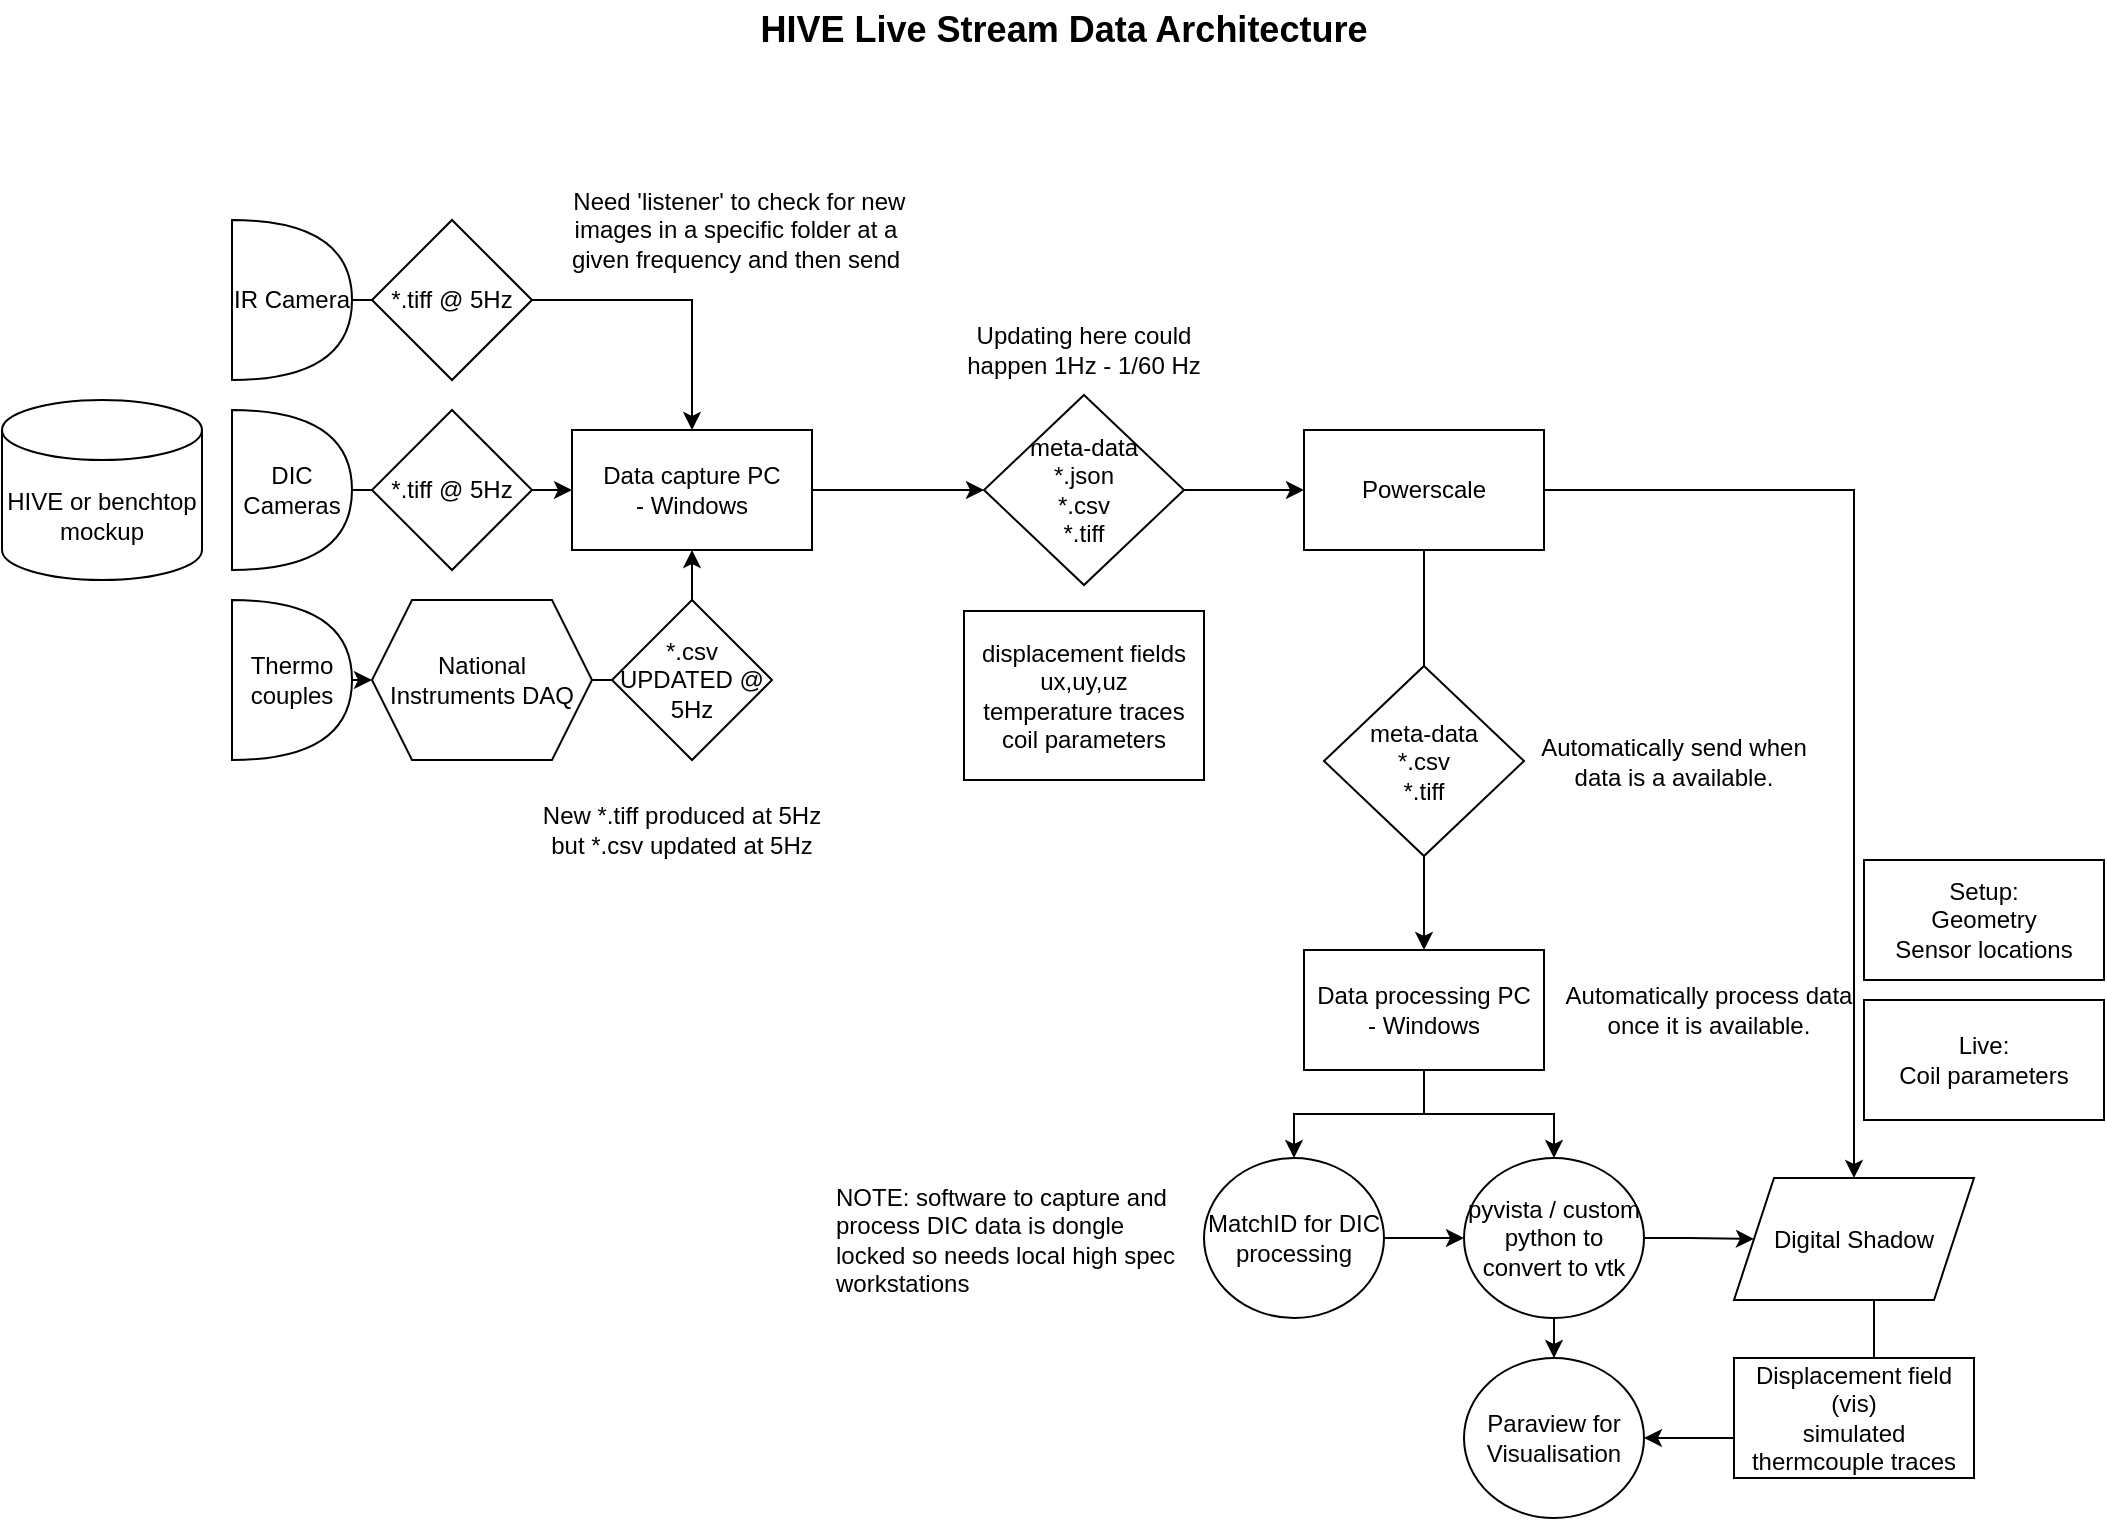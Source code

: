 <mxfile version="24.3.1" type="github">
  <diagram name="Page-1" id="YBCc1XTg4MZ4kax24LBd">
    <mxGraphModel dx="1148" dy="653" grid="1" gridSize="10" guides="1" tooltips="1" connect="1" arrows="1" fold="1" page="1" pageScale="1" pageWidth="1169" pageHeight="827" math="0" shadow="0">
      <root>
        <mxCell id="0" />
        <mxCell id="1" parent="0" />
        <mxCell id="jywkU9hHwH6VHanHi7Cq-1" value="HIVE or benchtop mockup" style="shape=cylinder3;whiteSpace=wrap;html=1;boundedLbl=1;backgroundOutline=1;size=15;" parent="1" vertex="1">
          <mxGeometry x="54" y="220" width="100" height="90" as="geometry" />
        </mxCell>
        <mxCell id="jywkU9hHwH6VHanHi7Cq-3" value="Data capture PC&lt;br&gt;- Windows" style="rounded=0;whiteSpace=wrap;html=1;" parent="1" vertex="1">
          <mxGeometry x="339" y="235" width="120" height="60" as="geometry" />
        </mxCell>
        <mxCell id="jywkU9hHwH6VHanHi7Cq-21" style="edgeStyle=orthogonalEdgeStyle;rounded=0;orthogonalLoop=1;jettySize=auto;html=1;exitX=1;exitY=0.5;exitDx=0;exitDy=0;exitPerimeter=0;" parent="1" source="jywkU9hHwH6VHanHi7Cq-5" target="jywkU9hHwH6VHanHi7Cq-3" edge="1">
          <mxGeometry relative="1" as="geometry" />
        </mxCell>
        <mxCell id="jywkU9hHwH6VHanHi7Cq-5" value="DIC Cameras" style="shape=or;whiteSpace=wrap;html=1;" parent="1" vertex="1">
          <mxGeometry x="169" y="225" width="60" height="80" as="geometry" />
        </mxCell>
        <mxCell id="jywkU9hHwH6VHanHi7Cq-19" style="edgeStyle=orthogonalEdgeStyle;rounded=0;orthogonalLoop=1;jettySize=auto;html=1;exitX=1;exitY=0.5;exitDx=0;exitDy=0;exitPerimeter=0;entryX=0;entryY=0.5;entryDx=0;entryDy=0;" parent="1" source="jywkU9hHwH6VHanHi7Cq-6" target="jywkU9hHwH6VHanHi7Cq-7" edge="1">
          <mxGeometry relative="1" as="geometry" />
        </mxCell>
        <mxCell id="jywkU9hHwH6VHanHi7Cq-6" value="Thermo&lt;br&gt;couples" style="shape=or;whiteSpace=wrap;html=1;" parent="1" vertex="1">
          <mxGeometry x="169" y="320" width="60" height="80" as="geometry" />
        </mxCell>
        <mxCell id="jywkU9hHwH6VHanHi7Cq-20" style="edgeStyle=orthogonalEdgeStyle;rounded=0;orthogonalLoop=1;jettySize=auto;html=1;exitX=1;exitY=0.5;exitDx=0;exitDy=0;entryX=0.5;entryY=1;entryDx=0;entryDy=0;" parent="1" source="jywkU9hHwH6VHanHi7Cq-7" target="jywkU9hHwH6VHanHi7Cq-3" edge="1">
          <mxGeometry relative="1" as="geometry" />
        </mxCell>
        <mxCell id="jywkU9hHwH6VHanHi7Cq-7" value="National Instruments DAQ" style="shape=hexagon;perimeter=hexagonPerimeter2;whiteSpace=wrap;html=1;fixedSize=1;" parent="1" vertex="1">
          <mxGeometry x="239" y="320" width="110" height="80" as="geometry" />
        </mxCell>
        <mxCell id="jywkU9hHwH6VHanHi7Cq-22" style="edgeStyle=orthogonalEdgeStyle;rounded=0;orthogonalLoop=1;jettySize=auto;html=1;" parent="1" source="jywkU9hHwH6VHanHi7Cq-9" target="jywkU9hHwH6VHanHi7Cq-3" edge="1">
          <mxGeometry relative="1" as="geometry" />
        </mxCell>
        <mxCell id="jywkU9hHwH6VHanHi7Cq-9" value="IR Camera" style="shape=or;whiteSpace=wrap;html=1;" parent="1" vertex="1">
          <mxGeometry x="169" y="130" width="60" height="80" as="geometry" />
        </mxCell>
        <mxCell id="jywkU9hHwH6VHanHi7Cq-14" style="edgeStyle=orthogonalEdgeStyle;rounded=0;orthogonalLoop=1;jettySize=auto;html=1;exitX=0.5;exitY=1;exitDx=0;exitDy=0;entryX=0.5;entryY=0;entryDx=0;entryDy=0;" parent="1" source="jywkU9hHwH6VHanHi7Cq-10" target="jywkU9hHwH6VHanHi7Cq-13" edge="1">
          <mxGeometry relative="1" as="geometry" />
        </mxCell>
        <mxCell id="dqS9q8pgONUTLaORx0ob-1" style="edgeStyle=orthogonalEdgeStyle;rounded=0;orthogonalLoop=1;jettySize=auto;html=1;" edge="1" parent="1" source="jywkU9hHwH6VHanHi7Cq-10" target="jywkU9hHwH6VHanHi7Cq-53">
          <mxGeometry relative="1" as="geometry" />
        </mxCell>
        <mxCell id="jywkU9hHwH6VHanHi7Cq-10" value="Powerscale" style="rounded=0;whiteSpace=wrap;html=1;" parent="1" vertex="1">
          <mxGeometry x="705" y="235" width="120" height="60" as="geometry" />
        </mxCell>
        <mxCell id="jywkU9hHwH6VHanHi7Cq-31" style="edgeStyle=orthogonalEdgeStyle;rounded=0;orthogonalLoop=1;jettySize=auto;html=1;exitX=0.5;exitY=1;exitDx=0;exitDy=0;entryX=0.5;entryY=0;entryDx=0;entryDy=0;" parent="1" source="jywkU9hHwH6VHanHi7Cq-13" target="jywkU9hHwH6VHanHi7Cq-27" edge="1">
          <mxGeometry relative="1" as="geometry" />
        </mxCell>
        <mxCell id="jywkU9hHwH6VHanHi7Cq-42" style="edgeStyle=orthogonalEdgeStyle;rounded=0;orthogonalLoop=1;jettySize=auto;html=1;exitX=0.5;exitY=1;exitDx=0;exitDy=0;entryX=0.5;entryY=0;entryDx=0;entryDy=0;" parent="1" source="jywkU9hHwH6VHanHi7Cq-13" target="jywkU9hHwH6VHanHi7Cq-41" edge="1">
          <mxGeometry relative="1" as="geometry" />
        </mxCell>
        <mxCell id="jywkU9hHwH6VHanHi7Cq-13" value="Data processing PC&lt;br&gt;- Windows" style="rounded=0;whiteSpace=wrap;html=1;" parent="1" vertex="1">
          <mxGeometry x="705" y="495" width="120" height="60" as="geometry" />
        </mxCell>
        <mxCell id="jywkU9hHwH6VHanHi7Cq-49" style="edgeStyle=orthogonalEdgeStyle;rounded=0;orthogonalLoop=1;jettySize=auto;html=1;entryX=0;entryY=0.5;entryDx=0;entryDy=0;" parent="1" source="jywkU9hHwH6VHanHi7Cq-17" target="jywkU9hHwH6VHanHi7Cq-10" edge="1">
          <mxGeometry relative="1" as="geometry" />
        </mxCell>
        <mxCell id="jywkU9hHwH6VHanHi7Cq-17" value="meta-data &lt;br&gt;*.json&lt;br&gt;*.csv&lt;br&gt;*.tiff" style="rhombus;whiteSpace=wrap;html=1;" parent="1" vertex="1">
          <mxGeometry x="545" y="217.5" width="100" height="95" as="geometry" />
        </mxCell>
        <mxCell id="jywkU9hHwH6VHanHi7Cq-18" value="New *.tiff produced at 5Hz but *.csv updated at 5Hz" style="text;html=1;align=center;verticalAlign=middle;whiteSpace=wrap;rounded=0;" parent="1" vertex="1">
          <mxGeometry x="319" y="410" width="150" height="50" as="geometry" />
        </mxCell>
        <mxCell id="jywkU9hHwH6VHanHi7Cq-23" value="*.tiff @ 5Hz" style="rhombus;whiteSpace=wrap;html=1;" parent="1" vertex="1">
          <mxGeometry x="239" y="130" width="80" height="80" as="geometry" />
        </mxCell>
        <mxCell id="jywkU9hHwH6VHanHi7Cq-25" value="*.tiff @ 5Hz" style="rhombus;whiteSpace=wrap;html=1;" parent="1" vertex="1">
          <mxGeometry x="239" y="225" width="80" height="80" as="geometry" />
        </mxCell>
        <mxCell id="jywkU9hHwH6VHanHi7Cq-26" value="*.csv UPDATED @ 5Hz" style="rhombus;whiteSpace=wrap;html=1;" parent="1" vertex="1">
          <mxGeometry x="359" y="320" width="80" height="80" as="geometry" />
        </mxCell>
        <mxCell id="jywkU9hHwH6VHanHi7Cq-43" style="edgeStyle=orthogonalEdgeStyle;rounded=0;orthogonalLoop=1;jettySize=auto;html=1;exitX=1;exitY=0.5;exitDx=0;exitDy=0;entryX=0;entryY=0.5;entryDx=0;entryDy=0;" parent="1" source="jywkU9hHwH6VHanHi7Cq-27" target="jywkU9hHwH6VHanHi7Cq-41" edge="1">
          <mxGeometry relative="1" as="geometry" />
        </mxCell>
        <mxCell id="jywkU9hHwH6VHanHi7Cq-27" value="MatchID for DIC processing" style="ellipse;whiteSpace=wrap;html=1;" parent="1" vertex="1">
          <mxGeometry x="655" y="599" width="90" height="80" as="geometry" />
        </mxCell>
        <mxCell id="jywkU9hHwH6VHanHi7Cq-28" value="Paraview for Visualisation" style="ellipse;whiteSpace=wrap;html=1;" parent="1" vertex="1">
          <mxGeometry x="785" y="699" width="90" height="80" as="geometry" />
        </mxCell>
        <mxCell id="jywkU9hHwH6VHanHi7Cq-33" value="&amp;nbsp;Need &#39;listener&#39; to check for new images in a specific folder at a given frequency and then send" style="text;html=1;align=center;verticalAlign=middle;whiteSpace=wrap;rounded=0;" parent="1" vertex="1">
          <mxGeometry x="331" y="120" width="180" height="30" as="geometry" />
        </mxCell>
        <mxCell id="jywkU9hHwH6VHanHi7Cq-34" value="Updating here could happen 1Hz - 1/60 Hz" style="text;html=1;align=center;verticalAlign=middle;whiteSpace=wrap;rounded=0;" parent="1" vertex="1">
          <mxGeometry x="520" y="180" width="150" height="30" as="geometry" />
        </mxCell>
        <mxCell id="jywkU9hHwH6VHanHi7Cq-35" value="meta-data&lt;br&gt;*.csv&lt;br&gt;*.tiff" style="rhombus;whiteSpace=wrap;html=1;" parent="1" vertex="1">
          <mxGeometry x="715" y="353" width="100" height="95" as="geometry" />
        </mxCell>
        <mxCell id="jywkU9hHwH6VHanHi7Cq-39" value="Automatically send when data is a available." style="text;html=1;align=center;verticalAlign=middle;whiteSpace=wrap;rounded=0;" parent="1" vertex="1">
          <mxGeometry x="815" y="385.5" width="150" height="30" as="geometry" />
        </mxCell>
        <mxCell id="jywkU9hHwH6VHanHi7Cq-40" value="Automatically process data once it is available." style="text;html=1;align=center;verticalAlign=middle;whiteSpace=wrap;rounded=0;" parent="1" vertex="1">
          <mxGeometry x="830" y="510" width="155" height="30" as="geometry" />
        </mxCell>
        <mxCell id="jywkU9hHwH6VHanHi7Cq-44" style="edgeStyle=orthogonalEdgeStyle;rounded=0;orthogonalLoop=1;jettySize=auto;html=1;exitX=0.5;exitY=1;exitDx=0;exitDy=0;" parent="1" source="jywkU9hHwH6VHanHi7Cq-41" target="jywkU9hHwH6VHanHi7Cq-28" edge="1">
          <mxGeometry relative="1" as="geometry" />
        </mxCell>
        <mxCell id="jywkU9hHwH6VHanHi7Cq-54" style="edgeStyle=orthogonalEdgeStyle;rounded=0;orthogonalLoop=1;jettySize=auto;html=1;exitX=1;exitY=0.5;exitDx=0;exitDy=0;" parent="1" source="jywkU9hHwH6VHanHi7Cq-41" target="jywkU9hHwH6VHanHi7Cq-53" edge="1">
          <mxGeometry relative="1" as="geometry" />
        </mxCell>
        <mxCell id="jywkU9hHwH6VHanHi7Cq-41" value="pyvista / custom python to convert to vtk" style="ellipse;whiteSpace=wrap;html=1;" parent="1" vertex="1">
          <mxGeometry x="785" y="599" width="90" height="80" as="geometry" />
        </mxCell>
        <mxCell id="jywkU9hHwH6VHanHi7Cq-45" value="&lt;b&gt;&lt;font style=&quot;font-size: 18px;&quot;&gt;HIVE Live Stream Data Architecture&lt;/font&gt;&lt;/b&gt;" style="text;html=1;align=center;verticalAlign=middle;whiteSpace=wrap;rounded=0;" parent="1" vertex="1">
          <mxGeometry x="425" y="20" width="320" height="30" as="geometry" />
        </mxCell>
        <mxCell id="jywkU9hHwH6VHanHi7Cq-47" value="" style="edgeStyle=orthogonalEdgeStyle;rounded=0;orthogonalLoop=1;jettySize=auto;html=1;entryX=0;entryY=0.5;entryDx=0;entryDy=0;" parent="1" source="jywkU9hHwH6VHanHi7Cq-3" target="jywkU9hHwH6VHanHi7Cq-17" edge="1">
          <mxGeometry relative="1" as="geometry">
            <mxPoint x="418" y="265" as="sourcePoint" />
            <mxPoint x="450" y="265" as="targetPoint" />
          </mxGeometry>
        </mxCell>
        <mxCell id="jywkU9hHwH6VHanHi7Cq-55" style="edgeStyle=orthogonalEdgeStyle;rounded=0;orthogonalLoop=1;jettySize=auto;html=1;entryX=1;entryY=0.5;entryDx=0;entryDy=0;" parent="1" source="jywkU9hHwH6VHanHi7Cq-53" target="jywkU9hHwH6VHanHi7Cq-28" edge="1">
          <mxGeometry relative="1" as="geometry">
            <Array as="points">
              <mxPoint x="990" y="739" />
            </Array>
          </mxGeometry>
        </mxCell>
        <mxCell id="jywkU9hHwH6VHanHi7Cq-53" value="Digital Shadow" style="shape=parallelogram;perimeter=parallelogramPerimeter;whiteSpace=wrap;html=1;fixedSize=1;" parent="1" vertex="1">
          <mxGeometry x="920" y="609" width="120" height="61" as="geometry" />
        </mxCell>
        <mxCell id="bxY3EFqgggZ9JNolgRTh-1" value="NOTE: software to capture and process DIC data is dongle locked so needs local high spec workstations" style="text;html=1;align=left;verticalAlign=middle;whiteSpace=wrap;rounded=0;" parent="1" vertex="1">
          <mxGeometry x="469" y="599.5" width="180" height="80" as="geometry" />
        </mxCell>
        <mxCell id="dqS9q8pgONUTLaORx0ob-3" value="displacement fields ux,uy,uz&lt;div&gt;temperature traces&lt;/div&gt;&lt;div&gt;coil parameters&lt;/div&gt;" style="rounded=0;whiteSpace=wrap;html=1;" vertex="1" parent="1">
          <mxGeometry x="535" y="325.5" width="120" height="84.5" as="geometry" />
        </mxCell>
        <mxCell id="dqS9q8pgONUTLaORx0ob-5" value="Setup:&lt;div&gt;Geometry&lt;/div&gt;&lt;div&gt;Sensor locations&lt;/div&gt;" style="rounded=0;whiteSpace=wrap;html=1;" vertex="1" parent="1">
          <mxGeometry x="985" y="450" width="120" height="60" as="geometry" />
        </mxCell>
        <mxCell id="dqS9q8pgONUTLaORx0ob-6" value="Live:&lt;div&gt;Coil parameters&lt;/div&gt;" style="rounded=0;whiteSpace=wrap;html=1;" vertex="1" parent="1">
          <mxGeometry x="985" y="520" width="120" height="60" as="geometry" />
        </mxCell>
        <mxCell id="dqS9q8pgONUTLaORx0ob-7" value="Displacement field (vis)&lt;div&gt;simulated thermcouple traces&lt;/div&gt;" style="rounded=0;whiteSpace=wrap;html=1;" vertex="1" parent="1">
          <mxGeometry x="920" y="699" width="120" height="60" as="geometry" />
        </mxCell>
      </root>
    </mxGraphModel>
  </diagram>
</mxfile>
